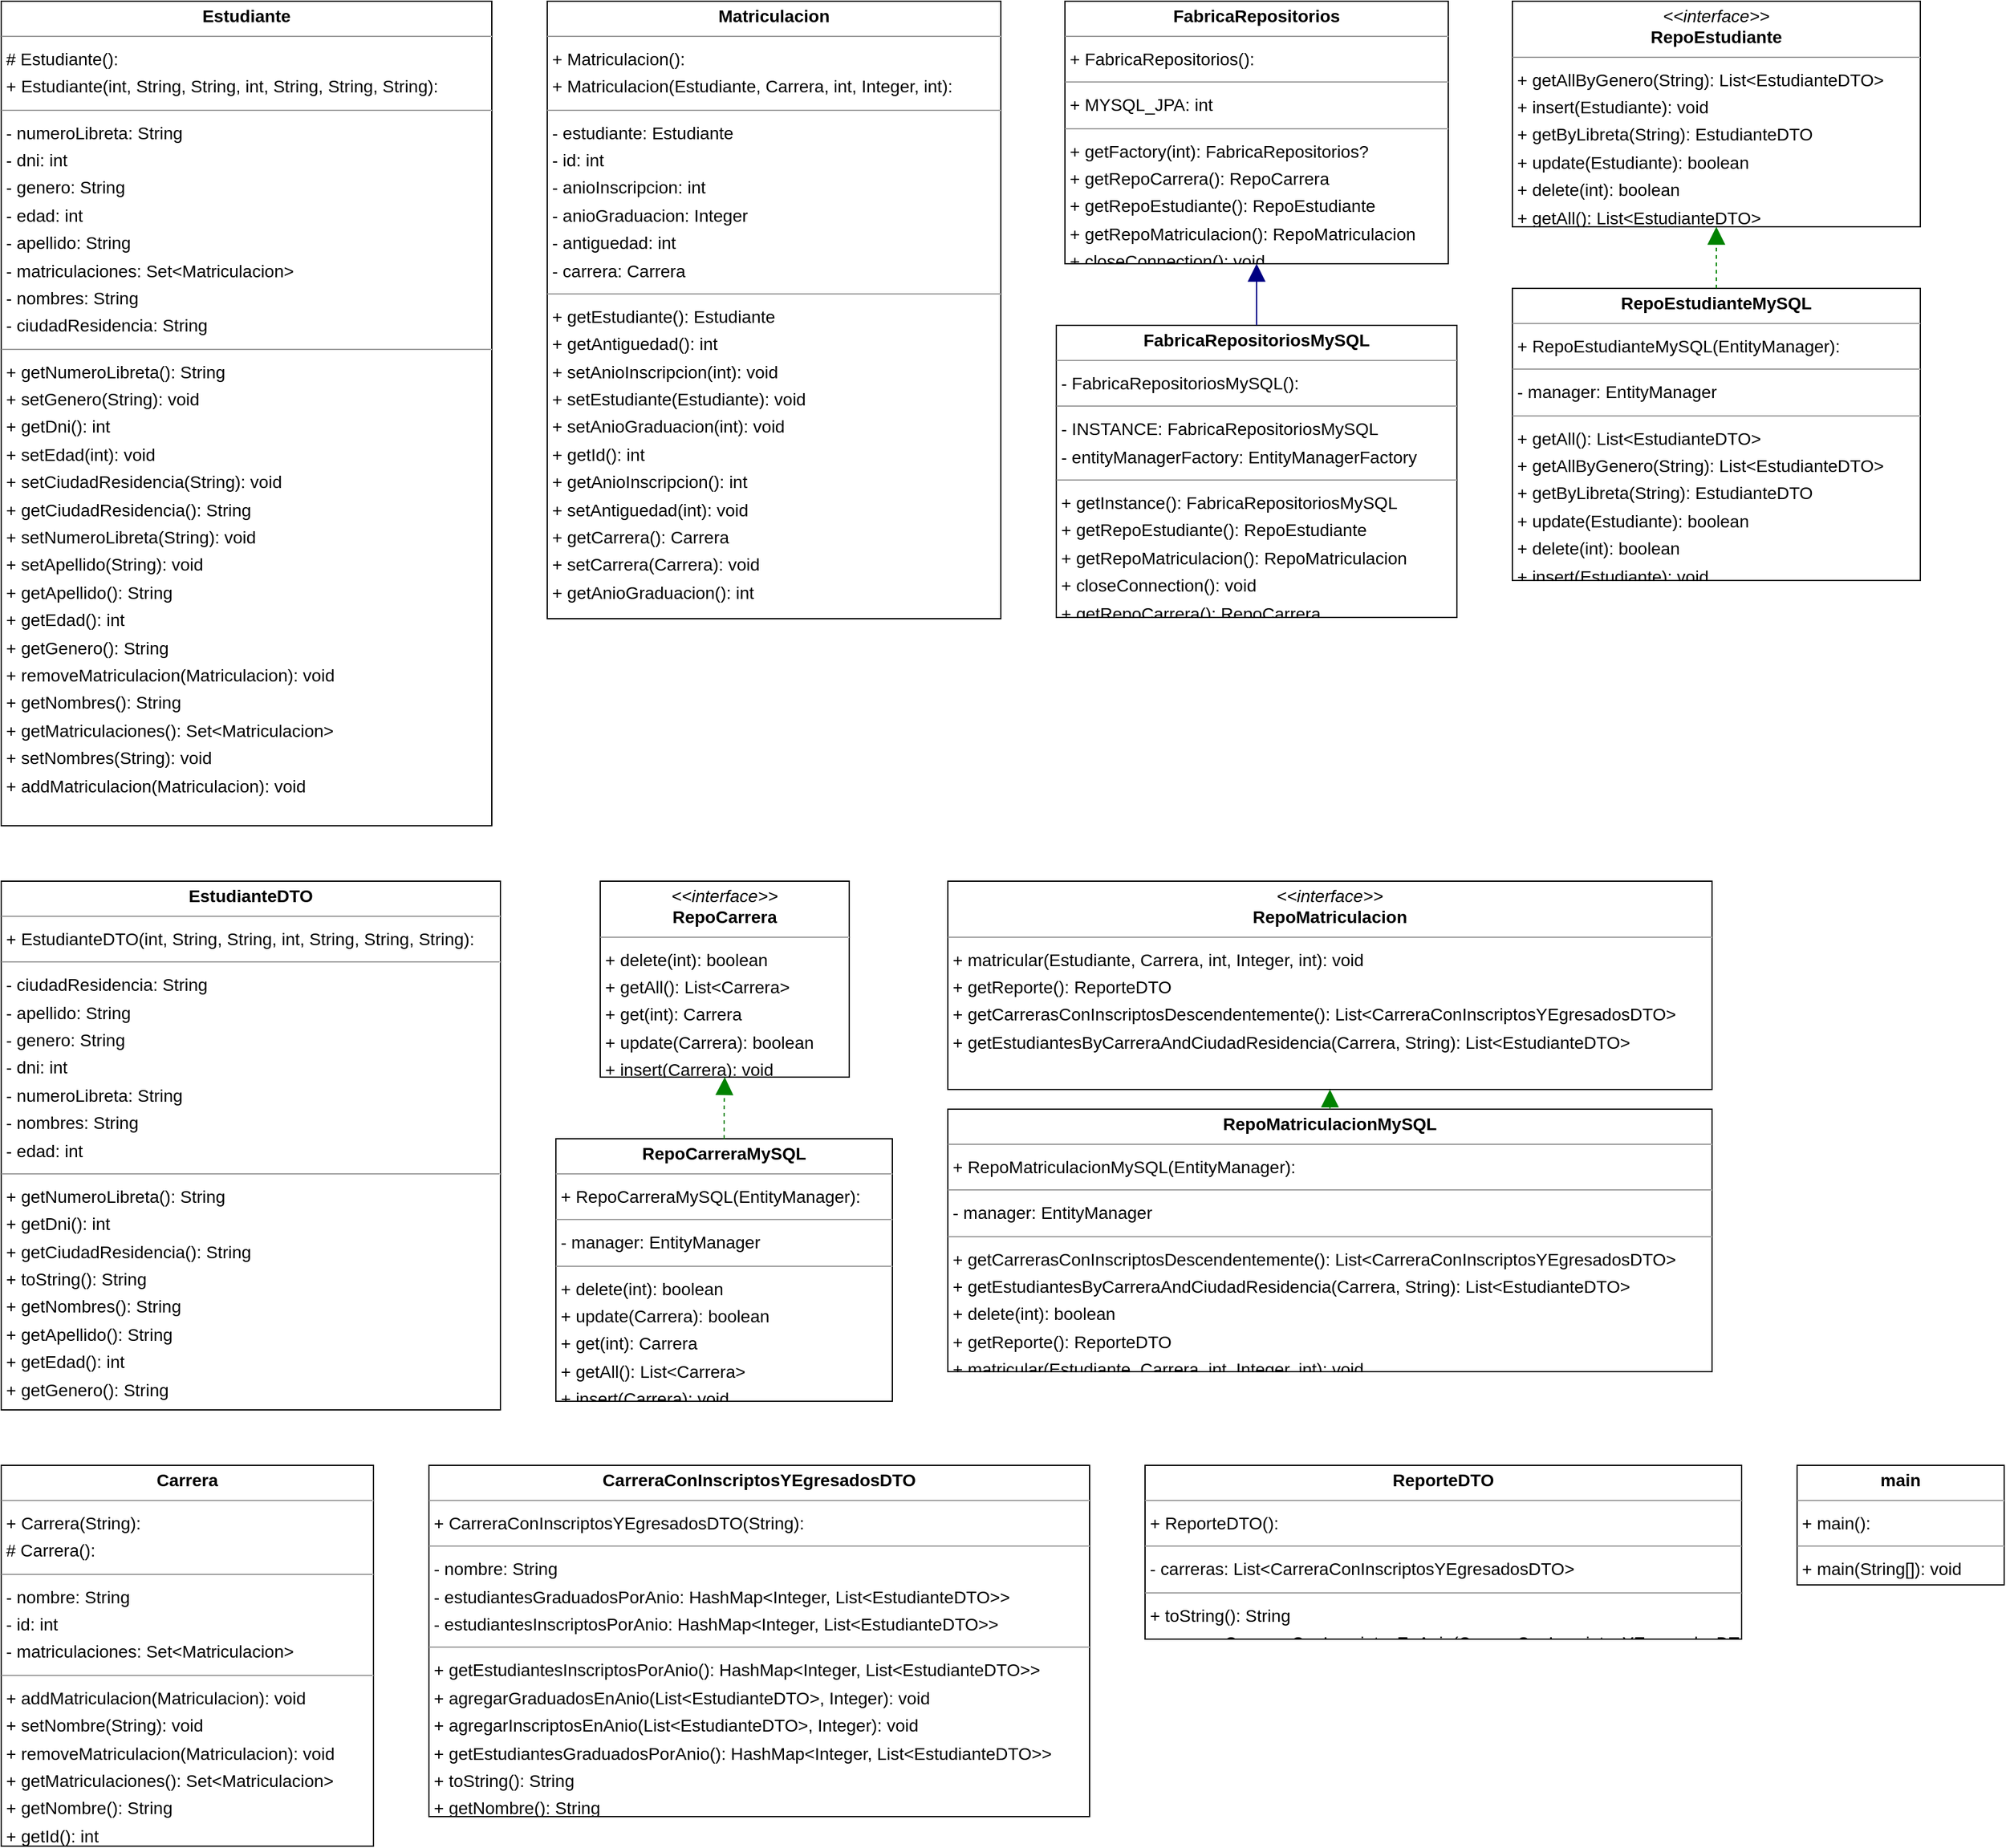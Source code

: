 <mxGraphModel dx="0" dy="0" grid="1" gridSize="10" guides="1" tooltips="1" connect="1" arrows="1" fold="1" page="0" pageScale="1" background="none" math="0" shadow="0">
  <root>
    <mxCell id="0" />
    <mxCell id="1" parent="0" />
    <mxCell id="node14" parent="1" vertex="1" value="&lt;p style=&quot;margin:0px;margin-top:4px;text-align:center;&quot;&gt;&lt;b&gt;Carrera&lt;/b&gt;&lt;/p&gt;&lt;hr size=&quot;1&quot;/&gt;&lt;p style=&quot;margin:0 0 0 4px;line-height:1.6;&quot;&gt;+ Carrera(String): &lt;br/&gt;# Carrera(): &lt;/p&gt;&lt;hr size=&quot;1&quot;/&gt;&lt;p style=&quot;margin:0 0 0 4px;line-height:1.6;&quot;&gt;- nombre: String&lt;br/&gt;- id: int&lt;br/&gt;- matriculaciones: Set&amp;lt;Matriculacion&amp;gt;&lt;/p&gt;&lt;hr size=&quot;1&quot;/&gt;&lt;p style=&quot;margin:0 0 0 4px;line-height:1.6;&quot;&gt;+ addMatriculacion(Matriculacion): void&lt;br/&gt;+ setNombre(String): void&lt;br/&gt;+ removeMatriculacion(Matriculacion): void&lt;br/&gt;+ getMatriculaciones(): Set&amp;lt;Matriculacion&amp;gt;&lt;br/&gt;+ getNombre(): String&lt;br/&gt;+ getId(): int&lt;/p&gt;" style="verticalAlign=top;align=left;overflow=fill;fontSize=14;fontFamily=Helvetica;html=1;rounded=0;shadow=0;comic=0;labelBackgroundColor=none;strokeWidth=1;">
      <mxGeometry x="-172" y="1174" width="302" height="309" as="geometry" />
    </mxCell>
    <mxCell id="node9" parent="1" vertex="1" value="&lt;p style=&quot;margin:0px;margin-top:4px;text-align:center;&quot;&gt;&lt;b&gt;CarreraConInscriptosYEgresadosDTO&lt;/b&gt;&lt;/p&gt;&lt;hr size=&quot;1&quot;/&gt;&lt;p style=&quot;margin:0 0 0 4px;line-height:1.6;&quot;&gt;+ CarreraConInscriptosYEgresadosDTO(String): &lt;/p&gt;&lt;hr size=&quot;1&quot;/&gt;&lt;p style=&quot;margin:0 0 0 4px;line-height:1.6;&quot;&gt;- nombre: String&lt;br/&gt;- estudiantesGraduadosPorAnio: HashMap&amp;lt;Integer, List&amp;lt;EstudianteDTO&amp;gt;&amp;gt;&lt;br/&gt;- estudiantesInscriptosPorAnio: HashMap&amp;lt;Integer, List&amp;lt;EstudianteDTO&amp;gt;&amp;gt;&lt;/p&gt;&lt;hr size=&quot;1&quot;/&gt;&lt;p style=&quot;margin:0 0 0 4px;line-height:1.6;&quot;&gt;+ getEstudiantesInscriptosPorAnio(): HashMap&amp;lt;Integer, List&amp;lt;EstudianteDTO&amp;gt;&amp;gt;&lt;br/&gt;+ agregarGraduadosEnAnio(List&amp;lt;EstudianteDTO&amp;gt;, Integer): void&lt;br/&gt;+ agregarInscriptosEnAnio(List&amp;lt;EstudianteDTO&amp;gt;, Integer): void&lt;br/&gt;+ getEstudiantesGraduadosPorAnio(): HashMap&amp;lt;Integer, List&amp;lt;EstudianteDTO&amp;gt;&amp;gt;&lt;br/&gt;+ toString(): String&lt;br/&gt;+ getNombre(): String&lt;/p&gt;" style="verticalAlign=top;align=left;overflow=fill;fontSize=14;fontFamily=Helvetica;html=1;rounded=0;shadow=0;comic=0;labelBackgroundColor=none;strokeWidth=1;">
      <mxGeometry x="175" y="1174" width="536" height="285" as="geometry" />
    </mxCell>
    <mxCell id="node5" parent="1" vertex="1" value="&lt;p style=&quot;margin:0px;margin-top:4px;text-align:center;&quot;&gt;&lt;b&gt;Estudiante&lt;/b&gt;&lt;/p&gt;&lt;hr size=&quot;1&quot;/&gt;&lt;p style=&quot;margin:0 0 0 4px;line-height:1.6;&quot;&gt;# Estudiante(): &lt;br/&gt;+ Estudiante(int, String, String, int, String, String, String): &lt;/p&gt;&lt;hr size=&quot;1&quot;/&gt;&lt;p style=&quot;margin:0 0 0 4px;line-height:1.6;&quot;&gt;- numeroLibreta: String&lt;br/&gt;- dni: int&lt;br/&gt;- genero: String&lt;br/&gt;- edad: int&lt;br/&gt;- apellido: String&lt;br/&gt;- matriculaciones: Set&amp;lt;Matriculacion&amp;gt;&lt;br/&gt;- nombres: String&lt;br/&gt;- ciudadResidencia: String&lt;/p&gt;&lt;hr size=&quot;1&quot;/&gt;&lt;p style=&quot;margin:0 0 0 4px;line-height:1.6;&quot;&gt;+ getNumeroLibreta(): String&lt;br/&gt;+ setGenero(String): void&lt;br/&gt;+ getDni(): int&lt;br/&gt;+ setEdad(int): void&lt;br/&gt;+ setCiudadResidencia(String): void&lt;br/&gt;+ getCiudadResidencia(): String&lt;br/&gt;+ setNumeroLibreta(String): void&lt;br/&gt;+ setApellido(String): void&lt;br/&gt;+ getApellido(): String&lt;br/&gt;+ getEdad(): int&lt;br/&gt;+ getGenero(): String&lt;br/&gt;+ removeMatriculacion(Matriculacion): void&lt;br/&gt;+ getNombres(): String&lt;br/&gt;+ getMatriculaciones(): Set&amp;lt;Matriculacion&amp;gt;&lt;br/&gt;+ setNombres(String): void&lt;br/&gt;+ addMatriculacion(Matriculacion): void&lt;/p&gt;" style="verticalAlign=top;align=left;overflow=fill;fontSize=14;fontFamily=Helvetica;html=1;rounded=0;shadow=0;comic=0;labelBackgroundColor=none;strokeWidth=1;">
      <mxGeometry x="-172" y="-14" width="398" height="669" as="geometry" />
    </mxCell>
    <mxCell id="node4" parent="1" vertex="1" value="&lt;p style=&quot;margin:0px;margin-top:4px;text-align:center;&quot;&gt;&lt;b&gt;EstudianteDTO&lt;/b&gt;&lt;/p&gt;&lt;hr size=&quot;1&quot;/&gt;&lt;p style=&quot;margin:0 0 0 4px;line-height:1.6;&quot;&gt;+ EstudianteDTO(int, String, String, int, String, String, String): &lt;/p&gt;&lt;hr size=&quot;1&quot;/&gt;&lt;p style=&quot;margin:0 0 0 4px;line-height:1.6;&quot;&gt;- ciudadResidencia: String&lt;br/&gt;- apellido: String&lt;br/&gt;- genero: String&lt;br/&gt;- dni: int&lt;br/&gt;- numeroLibreta: String&lt;br/&gt;- nombres: String&lt;br/&gt;- edad: int&lt;/p&gt;&lt;hr size=&quot;1&quot;/&gt;&lt;p style=&quot;margin:0 0 0 4px;line-height:1.6;&quot;&gt;+ getNumeroLibreta(): String&lt;br/&gt;+ getDni(): int&lt;br/&gt;+ getCiudadResidencia(): String&lt;br/&gt;+ toString(): String&lt;br/&gt;+ getNombres(): String&lt;br/&gt;+ getApellido(): String&lt;br/&gt;+ getEdad(): int&lt;br/&gt;+ getGenero(): String&lt;/p&gt;" style="verticalAlign=top;align=left;overflow=fill;fontSize=14;fontFamily=Helvetica;html=1;rounded=0;shadow=0;comic=0;labelBackgroundColor=none;strokeWidth=1;">
      <mxGeometry x="-172" y="700" width="405" height="429" as="geometry" />
    </mxCell>
    <mxCell id="node12" parent="1" vertex="1" value="&lt;p style=&quot;margin:0px;margin-top:4px;text-align:center;&quot;&gt;&lt;b&gt;FabricaRepositorios&lt;/b&gt;&lt;/p&gt;&lt;hr size=&quot;1&quot;/&gt;&lt;p style=&quot;margin:0 0 0 4px;line-height:1.6;&quot;&gt;+ FabricaRepositorios(): &lt;/p&gt;&lt;hr size=&quot;1&quot;/&gt;&lt;p style=&quot;margin:0 0 0 4px;line-height:1.6;&quot;&gt;+ MYSQL_JPA: int&lt;/p&gt;&lt;hr size=&quot;1&quot;/&gt;&lt;p style=&quot;margin:0 0 0 4px;line-height:1.6;&quot;&gt;+ getFactory(int): FabricaRepositorios?&lt;br/&gt;+ getRepoCarrera(): RepoCarrera&lt;br/&gt;+ getRepoEstudiante(): RepoEstudiante&lt;br/&gt;+ getRepoMatriculacion(): RepoMatriculacion&lt;br/&gt;+ closeConnection(): void&lt;/p&gt;" style="verticalAlign=top;align=left;overflow=fill;fontSize=14;fontFamily=Helvetica;html=1;rounded=0;shadow=0;comic=0;labelBackgroundColor=none;strokeWidth=1;">
      <mxGeometry x="691" y="-14" width="311" height="213" as="geometry" />
    </mxCell>
    <mxCell id="node8" parent="1" vertex="1" value="&lt;p style=&quot;margin:0px;margin-top:4px;text-align:center;&quot;&gt;&lt;b&gt;FabricaRepositoriosMySQL&lt;/b&gt;&lt;/p&gt;&lt;hr size=&quot;1&quot;/&gt;&lt;p style=&quot;margin:0 0 0 4px;line-height:1.6;&quot;&gt;- FabricaRepositoriosMySQL(): &lt;/p&gt;&lt;hr size=&quot;1&quot;/&gt;&lt;p style=&quot;margin:0 0 0 4px;line-height:1.6;&quot;&gt;- INSTANCE: FabricaRepositoriosMySQL&lt;br/&gt;- entityManagerFactory: EntityManagerFactory&lt;/p&gt;&lt;hr size=&quot;1&quot;/&gt;&lt;p style=&quot;margin:0 0 0 4px;line-height:1.6;&quot;&gt;+ getInstance(): FabricaRepositoriosMySQL&lt;br/&gt;+ getRepoEstudiante(): RepoEstudiante&lt;br/&gt;+ getRepoMatriculacion(): RepoMatriculacion&lt;br/&gt;+ closeConnection(): void&lt;br/&gt;+ getRepoCarrera(): RepoCarrera&lt;/p&gt;" style="verticalAlign=top;align=left;overflow=fill;fontSize=14;fontFamily=Helvetica;html=1;rounded=0;shadow=0;comic=0;labelBackgroundColor=none;strokeWidth=1;">
      <mxGeometry x="684" y="249" width="325" height="237" as="geometry" />
    </mxCell>
    <mxCell id="node3" parent="1" vertex="1" value="&lt;p style=&quot;margin:0px;margin-top:4px;text-align:center;&quot;&gt;&lt;b&gt;Matriculacion&lt;/b&gt;&lt;/p&gt;&lt;hr size=&quot;1&quot;/&gt;&lt;p style=&quot;margin:0 0 0 4px;line-height:1.6;&quot;&gt;+ Matriculacion(): &lt;br/&gt;+ Matriculacion(Estudiante, Carrera, int, Integer, int): &lt;/p&gt;&lt;hr size=&quot;1&quot;/&gt;&lt;p style=&quot;margin:0 0 0 4px;line-height:1.6;&quot;&gt;- estudiante: Estudiante&lt;br/&gt;- id: int&lt;br/&gt;- anioInscripcion: int&lt;br/&gt;- anioGraduacion: Integer&lt;br/&gt;- antiguedad: int&lt;br/&gt;- carrera: Carrera&lt;/p&gt;&lt;hr size=&quot;1&quot;/&gt;&lt;p style=&quot;margin:0 0 0 4px;line-height:1.6;&quot;&gt;+ getEstudiante(): Estudiante&lt;br/&gt;+ getAntiguedad(): int&lt;br/&gt;+ setAnioInscripcion(int): void&lt;br/&gt;+ setEstudiante(Estudiante): void&lt;br/&gt;+ setAnioGraduacion(int): void&lt;br/&gt;+ getId(): int&lt;br/&gt;+ getAnioInscripcion(): int&lt;br/&gt;+ setAntiguedad(int): void&lt;br/&gt;+ getCarrera(): Carrera&lt;br/&gt;+ setCarrera(Carrera): void&lt;br/&gt;+ getAnioGraduacion(): int&lt;/p&gt;" style="verticalAlign=top;align=left;overflow=fill;fontSize=14;fontFamily=Helvetica;html=1;rounded=0;shadow=0;comic=0;labelBackgroundColor=none;strokeWidth=1;">
      <mxGeometry x="271" y="-14" width="368" height="501" as="geometry" />
    </mxCell>
    <mxCell id="node13" parent="1" vertex="1" value="&lt;p style=&quot;margin:0px;margin-top:4px;text-align:center;&quot;&gt;&lt;i&gt;&amp;lt;&amp;lt;interface&amp;gt;&amp;gt;&lt;/i&gt;&lt;br/&gt;&lt;b&gt;RepoCarrera&lt;/b&gt;&lt;/p&gt;&lt;hr size=&quot;1&quot;/&gt;&lt;p style=&quot;margin:0 0 0 4px;line-height:1.6;&quot;&gt;+ delete(int): boolean&lt;br/&gt;+ getAll(): List&amp;lt;Carrera&amp;gt;&lt;br/&gt;+ get(int): Carrera&lt;br/&gt;+ update(Carrera): boolean&lt;br/&gt;+ insert(Carrera): void&lt;/p&gt;" style="verticalAlign=top;align=left;overflow=fill;fontSize=14;fontFamily=Helvetica;html=1;rounded=0;shadow=0;comic=0;labelBackgroundColor=none;strokeWidth=1;">
      <mxGeometry x="314" y="700" width="202" height="159" as="geometry" />
    </mxCell>
    <mxCell id="node1" parent="1" vertex="1" value="&lt;p style=&quot;margin:0px;margin-top:4px;text-align:center;&quot;&gt;&lt;b&gt;RepoCarreraMySQL&lt;/b&gt;&lt;/p&gt;&lt;hr size=&quot;1&quot;/&gt;&lt;p style=&quot;margin:0 0 0 4px;line-height:1.6;&quot;&gt;+ RepoCarreraMySQL(EntityManager): &lt;/p&gt;&lt;hr size=&quot;1&quot;/&gt;&lt;p style=&quot;margin:0 0 0 4px;line-height:1.6;&quot;&gt;- manager: EntityManager&lt;/p&gt;&lt;hr size=&quot;1&quot;/&gt;&lt;p style=&quot;margin:0 0 0 4px;line-height:1.6;&quot;&gt;+ delete(int): boolean&lt;br/&gt;+ update(Carrera): boolean&lt;br/&gt;+ get(int): Carrera&lt;br/&gt;+ getAll(): List&amp;lt;Carrera&amp;gt;&lt;br/&gt;+ insert(Carrera): void&lt;/p&gt;" style="verticalAlign=top;align=left;overflow=fill;fontSize=14;fontFamily=Helvetica;html=1;rounded=0;shadow=0;comic=0;labelBackgroundColor=none;strokeWidth=1;">
      <mxGeometry x="278" y="909" width="273" height="213" as="geometry" />
    </mxCell>
    <mxCell id="node10" parent="1" vertex="1" value="&lt;p style=&quot;margin:0px;margin-top:4px;text-align:center;&quot;&gt;&lt;i&gt;&amp;lt;&amp;lt;interface&amp;gt;&amp;gt;&lt;/i&gt;&lt;br/&gt;&lt;b&gt;RepoEstudiante&lt;/b&gt;&lt;/p&gt;&lt;hr size=&quot;1&quot;/&gt;&lt;p style=&quot;margin:0 0 0 4px;line-height:1.6;&quot;&gt;+ getAllByGenero(String): List&amp;lt;EstudianteDTO&amp;gt;&lt;br/&gt;+ insert(Estudiante): void&lt;br/&gt;+ getByLibreta(String): EstudianteDTO&lt;br/&gt;+ update(Estudiante): boolean&lt;br/&gt;+ delete(int): boolean&lt;br/&gt;+ getAll(): List&amp;lt;EstudianteDTO&amp;gt;&lt;/p&gt;" style="verticalAlign=top;align=left;overflow=fill;fontSize=14;fontFamily=Helvetica;html=1;rounded=0;shadow=0;comic=0;labelBackgroundColor=none;strokeWidth=1;">
      <mxGeometry x="1054" y="-14" width="331" height="183" as="geometry" />
    </mxCell>
    <mxCell id="node11" parent="1" vertex="1" value="&lt;p style=&quot;margin:0px;margin-top:4px;text-align:center;&quot;&gt;&lt;b&gt;RepoEstudianteMySQL&lt;/b&gt;&lt;/p&gt;&lt;hr size=&quot;1&quot;/&gt;&lt;p style=&quot;margin:0 0 0 4px;line-height:1.6;&quot;&gt;+ RepoEstudianteMySQL(EntityManager): &lt;/p&gt;&lt;hr size=&quot;1&quot;/&gt;&lt;p style=&quot;margin:0 0 0 4px;line-height:1.6;&quot;&gt;- manager: EntityManager&lt;/p&gt;&lt;hr size=&quot;1&quot;/&gt;&lt;p style=&quot;margin:0 0 0 4px;line-height:1.6;&quot;&gt;+ getAll(): List&amp;lt;EstudianteDTO&amp;gt;&lt;br/&gt;+ getAllByGenero(String): List&amp;lt;EstudianteDTO&amp;gt;&lt;br/&gt;+ getByLibreta(String): EstudianteDTO&lt;br/&gt;+ update(Estudiante): boolean&lt;br/&gt;+ delete(int): boolean&lt;br/&gt;+ insert(Estudiante): void&lt;/p&gt;" style="verticalAlign=top;align=left;overflow=fill;fontSize=14;fontFamily=Helvetica;html=1;rounded=0;shadow=0;comic=0;labelBackgroundColor=none;strokeWidth=1;">
      <mxGeometry x="1054" y="219" width="331" height="237" as="geometry" />
    </mxCell>
    <mxCell id="node6" parent="1" vertex="1" value="&lt;p style=&quot;margin:0px;margin-top:4px;text-align:center;&quot;&gt;&lt;i&gt;&amp;lt;&amp;lt;interface&amp;gt;&amp;gt;&lt;/i&gt;&lt;br/&gt;&lt;b&gt;RepoMatriculacion&lt;/b&gt;&lt;/p&gt;&lt;hr size=&quot;1&quot;/&gt;&lt;p style=&quot;margin:0 0 0 4px;line-height:1.6;&quot;&gt;+ matricular(Estudiante, Carrera, int, Integer, int): void&lt;br/&gt;+ getReporte(): ReporteDTO&lt;br/&gt;+ getCarrerasConInscriptosDescendentemente(): List&amp;lt;CarreraConInscriptosYEgresadosDTO&amp;gt;&lt;br/&gt;+ getEstudiantesByCarreraAndCiudadResidencia(Carrera, String): List&amp;lt;EstudianteDTO&amp;gt;&lt;/p&gt;" style="verticalAlign=top;align=left;overflow=fill;fontSize=14;fontFamily=Helvetica;html=1;rounded=0;shadow=0;comic=0;labelBackgroundColor=none;strokeWidth=1;">
      <mxGeometry x="596" y="700" width="620" height="169" as="geometry" />
    </mxCell>
    <mxCell id="node7" parent="1" vertex="1" value="&lt;p style=&quot;margin:0px;margin-top:4px;text-align:center;&quot;&gt;&lt;b&gt;RepoMatriculacionMySQL&lt;/b&gt;&lt;/p&gt;&lt;hr size=&quot;1&quot;/&gt;&lt;p style=&quot;margin:0 0 0 4px;line-height:1.6;&quot;&gt;+ RepoMatriculacionMySQL(EntityManager): &lt;/p&gt;&lt;hr size=&quot;1&quot;/&gt;&lt;p style=&quot;margin:0 0 0 4px;line-height:1.6;&quot;&gt;- manager: EntityManager&lt;/p&gt;&lt;hr size=&quot;1&quot;/&gt;&lt;p style=&quot;margin:0 0 0 4px;line-height:1.6;&quot;&gt;+ getCarrerasConInscriptosDescendentemente(): List&amp;lt;CarreraConInscriptosYEgresadosDTO&amp;gt;&lt;br/&gt;+ getEstudiantesByCarreraAndCiudadResidencia(Carrera, String): List&amp;lt;EstudianteDTO&amp;gt;&lt;br/&gt;+ delete(int): boolean&lt;br/&gt;+ getReporte(): ReporteDTO&lt;br/&gt;+ matricular(Estudiante, Carrera, int, Integer, int): void&lt;/p&gt;" style="verticalAlign=top;align=left;overflow=fill;fontSize=14;fontFamily=Helvetica;html=1;rounded=0;shadow=0;comic=0;labelBackgroundColor=none;strokeWidth=1;">
      <mxGeometry x="596" y="885" width="620" height="213" as="geometry" />
    </mxCell>
    <mxCell id="node0" parent="1" vertex="1" value="&lt;p style=&quot;margin:0px;margin-top:4px;text-align:center;&quot;&gt;&lt;b&gt;ReporteDTO&lt;/b&gt;&lt;/p&gt;&lt;hr size=&quot;1&quot;/&gt;&lt;p style=&quot;margin:0 0 0 4px;line-height:1.6;&quot;&gt;+ ReporteDTO(): &lt;/p&gt;&lt;hr size=&quot;1&quot;/&gt;&lt;p style=&quot;margin:0 0 0 4px;line-height:1.6;&quot;&gt;- carreras: List&amp;lt;CarreraConInscriptosYEgresadosDTO&amp;gt;&lt;/p&gt;&lt;hr size=&quot;1&quot;/&gt;&lt;p style=&quot;margin:0 0 0 4px;line-height:1.6;&quot;&gt;+ toString(): String&lt;br/&gt;+ agregarCarrerasConInscriptosEnAnio(CarreraConInscriptosYEgresadosDTO): void&lt;/p&gt;" style="verticalAlign=top;align=left;overflow=fill;fontSize=14;fontFamily=Helvetica;html=1;rounded=0;shadow=0;comic=0;labelBackgroundColor=none;strokeWidth=1;">
      <mxGeometry x="756" y="1174" width="484" height="141" as="geometry" />
    </mxCell>
    <mxCell id="node2" parent="1" vertex="1" value="&lt;p style=&quot;margin:0px;margin-top:4px;text-align:center;&quot;&gt;&lt;b&gt;main&lt;/b&gt;&lt;/p&gt;&lt;hr size=&quot;1&quot;/&gt;&lt;p style=&quot;margin:0 0 0 4px;line-height:1.6;&quot;&gt;+ main(): &lt;/p&gt;&lt;hr size=&quot;1&quot;/&gt;&lt;p style=&quot;margin:0 0 0 4px;line-height:1.6;&quot;&gt;+ main(String[]): void&lt;/p&gt;" style="verticalAlign=top;align=left;overflow=fill;fontSize=14;fontFamily=Helvetica;html=1;rounded=0;shadow=0;comic=0;labelBackgroundColor=none;strokeWidth=1;">
      <mxGeometry x="1285" y="1174" width="168" height="97" as="geometry" />
    </mxCell>
    <mxCell id="edge0" edge="1" value="" parent="1" source="node8" target="node12" style="html=1;rounded=1;edgeStyle=orthogonalEdgeStyle;dashed=0;startArrow=none;endArrow=block;endSize=12;strokeColor=#000082;exitX=0.500;exitY=0.000;exitDx=0;exitDy=0;entryX=0.500;entryY=1.000;entryDx=0;entryDy=0;">
      <mxGeometry width="50" height="50" relative="1" as="geometry">
        <Array as="points" />
      </mxGeometry>
    </mxCell>
    <mxCell id="edge3" edge="1" value="" parent="1" source="node1" target="node13" style="html=1;rounded=1;edgeStyle=orthogonalEdgeStyle;dashed=1;startArrow=none;endArrow=block;endSize=12;strokeColor=#008200;exitX=0.500;exitY=0.000;exitDx=0;exitDy=0;entryX=0.500;entryY=1.000;entryDx=0;entryDy=0;">
      <mxGeometry width="50" height="50" relative="1" as="geometry">
        <Array as="points" />
      </mxGeometry>
    </mxCell>
    <mxCell id="edge2" edge="1" value="" parent="1" source="node11" target="node10" style="html=1;rounded=1;edgeStyle=orthogonalEdgeStyle;dashed=1;startArrow=none;endArrow=block;endSize=12;strokeColor=#008200;exitX=0.500;exitY=0.000;exitDx=0;exitDy=0;entryX=0.500;entryY=1.000;entryDx=0;entryDy=0;">
      <mxGeometry width="50" height="50" relative="1" as="geometry">
        <Array as="points" />
      </mxGeometry>
    </mxCell>
    <mxCell id="edge1" edge="1" value="" parent="1" source="node7" target="node6" style="html=1;rounded=1;edgeStyle=orthogonalEdgeStyle;dashed=1;startArrow=none;endArrow=block;endSize=12;strokeColor=#008200;exitX=0.500;exitY=0.000;exitDx=0;exitDy=0;entryX=0.500;entryY=1.000;entryDx=0;entryDy=0;">
      <mxGeometry width="50" height="50" relative="1" as="geometry">
        <Array as="points" />
      </mxGeometry>
    </mxCell>
  </root>
</mxGraphModel>